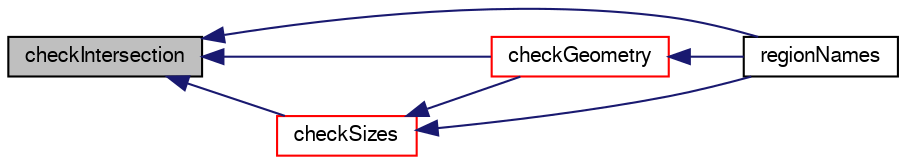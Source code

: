 digraph "checkIntersection"
{
  bgcolor="transparent";
  edge [fontname="FreeSans",fontsize="10",labelfontname="FreeSans",labelfontsize="10"];
  node [fontname="FreeSans",fontsize="10",shape=record];
  rankdir="LR";
  Node1264 [label="checkIntersection",height=0.2,width=0.4,color="black", fillcolor="grey75", style="filled", fontcolor="black"];
  Node1264 -> Node1265 [dir="back",color="midnightblue",fontsize="10",style="solid",fontname="FreeSans"];
  Node1265 [label="checkGeometry",height=0.2,width=0.4,color="red",URL="$a25246.html#a6b00e2f4a6968b7de41283d18bac2e2f",tooltip="All geometric checks. Return number of failed checks. "];
  Node1265 -> Node1268 [dir="back",color="midnightblue",fontsize="10",style="solid",fontname="FreeSans"];
  Node1268 [label="regionNames",height=0.2,width=0.4,color="black",URL="$a25246.html#a0dc1c3a7eab469ca542770f4dce82bee"];
  Node1264 -> Node1269 [dir="back",color="midnightblue",fontsize="10",style="solid",fontname="FreeSans"];
  Node1269 [label="checkSizes",height=0.2,width=0.4,color="red",URL="$a25246.html#a6fc4bfd72ec36b321f1227370141d07c",tooltip="Are all bounding boxes of similar size. "];
  Node1269 -> Node1265 [dir="back",color="midnightblue",fontsize="10",style="solid",fontname="FreeSans"];
  Node1269 -> Node1268 [dir="back",color="midnightblue",fontsize="10",style="solid",fontname="FreeSans"];
  Node1264 -> Node1268 [dir="back",color="midnightblue",fontsize="10",style="solid",fontname="FreeSans"];
}
